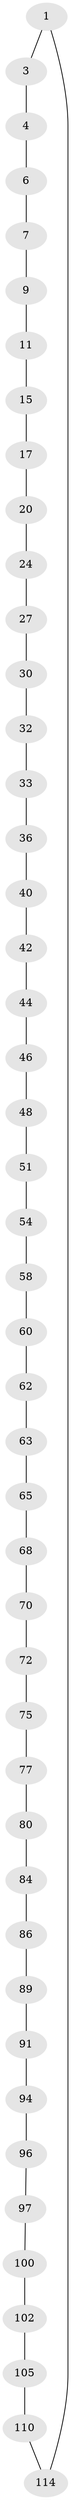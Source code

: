 // original degree distribution, {2: 1.0}
// Generated by graph-tools (version 1.1) at 2025/20/03/04/25 18:20:11]
// undirected, 46 vertices, 46 edges
graph export_dot {
graph [start="1"]
  node [color=gray90,style=filled];
  1 [super="+2"];
  3;
  4 [super="+5"];
  6;
  7 [super="+8"];
  9 [super="+10"];
  11 [super="+12"];
  15 [super="+16"];
  17 [super="+18"];
  20 [super="+21"];
  24 [super="+25"];
  27 [super="+28"];
  30 [super="+31"];
  32;
  33 [super="+34"];
  36 [super="+37"];
  40 [super="+41"];
  42 [super="+43"];
  44 [super="+45"];
  46 [super="+47"];
  48 [super="+49"];
  51 [super="+52"];
  54 [super="+55"];
  58 [super="+59"];
  60 [super="+61"];
  62;
  63 [super="+64"];
  65 [super="+66"];
  68 [super="+69"];
  70 [super="+71"];
  72 [super="+73"];
  75 [super="+76"];
  77 [super="+78"];
  80 [super="+81"];
  84 [super="+85"];
  86 [super="+87"];
  89 [super="+90"];
  91 [super="+92"];
  94 [super="+95"];
  96;
  97 [super="+98"];
  100 [super="+101"];
  102 [super="+103"];
  105 [super="+106"];
  110 [super="+111"];
  114 [super="+115"];
  1 -- 114;
  1 -- 3;
  3 -- 4;
  4 -- 6;
  6 -- 7;
  7 -- 9;
  9 -- 11;
  11 -- 15;
  15 -- 17;
  17 -- 20;
  20 -- 24;
  24 -- 27;
  27 -- 30;
  30 -- 32;
  32 -- 33;
  33 -- 36;
  36 -- 40;
  40 -- 42;
  42 -- 44;
  44 -- 46;
  46 -- 48;
  48 -- 51;
  51 -- 54;
  54 -- 58;
  58 -- 60;
  60 -- 62;
  62 -- 63;
  63 -- 65;
  65 -- 68;
  68 -- 70;
  70 -- 72;
  72 -- 75;
  75 -- 77;
  77 -- 80;
  80 -- 84;
  84 -- 86;
  86 -- 89;
  89 -- 91;
  91 -- 94;
  94 -- 96;
  96 -- 97;
  97 -- 100;
  100 -- 102;
  102 -- 105;
  105 -- 110;
  110 -- 114;
}
